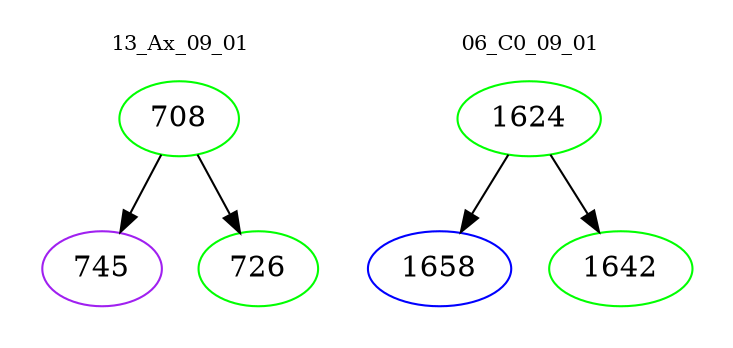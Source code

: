 digraph{
subgraph cluster_0 {
color = white
label = "13_Ax_09_01";
fontsize=10;
T0_708 [label="708", color="green"]
T0_708 -> T0_745 [color="black"]
T0_745 [label="745", color="purple"]
T0_708 -> T0_726 [color="black"]
T0_726 [label="726", color="green"]
}
subgraph cluster_1 {
color = white
label = "06_C0_09_01";
fontsize=10;
T1_1624 [label="1624", color="green"]
T1_1624 -> T1_1658 [color="black"]
T1_1658 [label="1658", color="blue"]
T1_1624 -> T1_1642 [color="black"]
T1_1642 [label="1642", color="green"]
}
}
